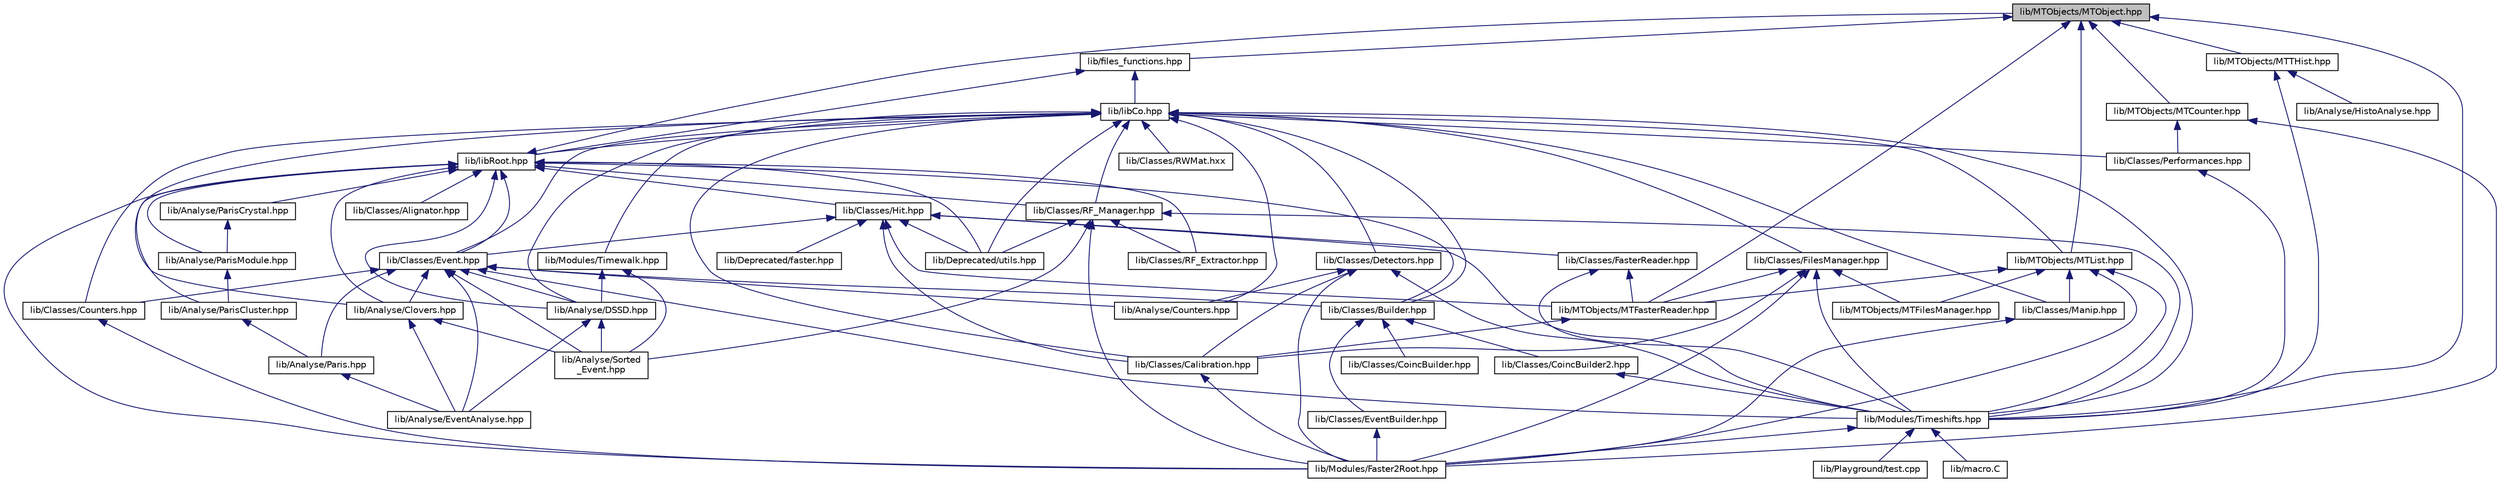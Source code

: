 digraph "lib/MTObjects/MTObject.hpp"
{
 // LATEX_PDF_SIZE
  edge [fontname="Helvetica",fontsize="10",labelfontname="Helvetica",labelfontsize="10"];
  node [fontname="Helvetica",fontsize="10",shape=record];
  Node1 [label="lib/MTObjects/MTObject.hpp",height=0.2,width=0.4,color="black", fillcolor="grey75", style="filled", fontcolor="black",tooltip=" "];
  Node1 -> Node2 [dir="back",color="midnightblue",fontsize="10",style="solid",fontname="Helvetica"];
  Node2 [label="lib/files_functions.hpp",height=0.2,width=0.4,color="black", fillcolor="white", style="filled",URL="$files__functions_8hpp.html",tooltip=" "];
  Node2 -> Node3 [dir="back",color="midnightblue",fontsize="10",style="solid",fontname="Helvetica"];
  Node3 [label="lib/libCo.hpp",height=0.2,width=0.4,color="black", fillcolor="white", style="filled",URL="$lib_co_8hpp.html",tooltip=" "];
  Node3 -> Node4 [dir="back",color="midnightblue",fontsize="10",style="solid",fontname="Helvetica"];
  Node4 [label="lib/Analyse/DSSD.hpp",height=0.2,width=0.4,color="black", fillcolor="white", style="filled",URL="$_d_s_s_d_8hpp.html",tooltip=" "];
  Node4 -> Node5 [dir="back",color="midnightblue",fontsize="10",style="solid",fontname="Helvetica"];
  Node5 [label="lib/Analyse/EventAnalyse.hpp",height=0.2,width=0.4,color="black", fillcolor="white", style="filled",URL="$_event_analyse_8hpp.html",tooltip=" "];
  Node4 -> Node6 [dir="back",color="midnightblue",fontsize="10",style="solid",fontname="Helvetica"];
  Node6 [label="lib/Analyse/Sorted\l_Event.hpp",height=0.2,width=0.4,color="black", fillcolor="white", style="filled",URL="$_sorted___event_8hpp.html",tooltip=" "];
  Node3 -> Node7 [dir="back",color="midnightblue",fontsize="10",style="solid",fontname="Helvetica"];
  Node7 [label="lib/Analyse/Counters.hpp",height=0.2,width=0.4,color="black", fillcolor="white", style="filled",URL="$_analyse_2_counters_8hpp.html",tooltip=" "];
  Node3 -> Node8 [dir="back",color="midnightblue",fontsize="10",style="solid",fontname="Helvetica"];
  Node8 [label="lib/Analyse/Clovers.hpp",height=0.2,width=0.4,color="black", fillcolor="white", style="filled",URL="$_clovers_8hpp.html",tooltip=" "];
  Node8 -> Node5 [dir="back",color="midnightblue",fontsize="10",style="solid",fontname="Helvetica"];
  Node8 -> Node6 [dir="back",color="midnightblue",fontsize="10",style="solid",fontname="Helvetica"];
  Node3 -> Node9 [dir="back",color="midnightblue",fontsize="10",style="solid",fontname="Helvetica"];
  Node9 [label="lib/Classes/Builder.hpp",height=0.2,width=0.4,color="black", fillcolor="white", style="filled",URL="$_builder_8hpp.html",tooltip=" "];
  Node9 -> Node10 [dir="back",color="midnightblue",fontsize="10",style="solid",fontname="Helvetica"];
  Node10 [label="lib/Classes/CoincBuilder2.hpp",height=0.2,width=0.4,color="black", fillcolor="white", style="filled",URL="$_coinc_builder2_8hpp.html",tooltip=" "];
  Node10 -> Node11 [dir="back",color="midnightblue",fontsize="10",style="solid",fontname="Helvetica"];
  Node11 [label="lib/Modules/Timeshifts.hpp",height=0.2,width=0.4,color="black", fillcolor="white", style="filled",URL="$_timeshifts_8hpp.html",tooltip=" "];
  Node11 -> Node12 [dir="back",color="midnightblue",fontsize="10",style="solid",fontname="Helvetica"];
  Node12 [label="lib/macro.C",height=0.2,width=0.4,color="black", fillcolor="white", style="filled",URL="$macro_8_c.html",tooltip=" "];
  Node11 -> Node13 [dir="back",color="midnightblue",fontsize="10",style="solid",fontname="Helvetica"];
  Node13 [label="lib/Playground/test.cpp",height=0.2,width=0.4,color="black", fillcolor="white", style="filled",URL="$test_8cpp.html",tooltip=" "];
  Node11 -> Node14 [dir="back",color="midnightblue",fontsize="10",style="solid",fontname="Helvetica"];
  Node14 [label="lib/Modules/Faster2Root.hpp",height=0.2,width=0.4,color="black", fillcolor="white", style="filled",URL="$_faster2_root_8hpp.html",tooltip=" "];
  Node9 -> Node15 [dir="back",color="midnightblue",fontsize="10",style="solid",fontname="Helvetica"];
  Node15 [label="lib/Classes/CoincBuilder.hpp",height=0.2,width=0.4,color="black", fillcolor="white", style="filled",URL="$_coinc_builder_8hpp.html",tooltip=" "];
  Node9 -> Node16 [dir="back",color="midnightblue",fontsize="10",style="solid",fontname="Helvetica"];
  Node16 [label="lib/Classes/EventBuilder.hpp",height=0.2,width=0.4,color="black", fillcolor="white", style="filled",URL="$_event_builder_8hpp.html",tooltip=" "];
  Node16 -> Node14 [dir="back",color="midnightblue",fontsize="10",style="solid",fontname="Helvetica"];
  Node3 -> Node17 [dir="back",color="midnightblue",fontsize="10",style="solid",fontname="Helvetica"];
  Node17 [label="lib/Classes/Counters.hpp",height=0.2,width=0.4,color="black", fillcolor="white", style="filled",URL="$_classes_2_counters_8hpp.html",tooltip=" "];
  Node17 -> Node14 [dir="back",color="midnightblue",fontsize="10",style="solid",fontname="Helvetica"];
  Node3 -> Node18 [dir="back",color="midnightblue",fontsize="10",style="solid",fontname="Helvetica"];
  Node18 [label="lib/Classes/Detectors.hpp",height=0.2,width=0.4,color="black", fillcolor="white", style="filled",URL="$_detectors_8hpp.html",tooltip=" "];
  Node18 -> Node7 [dir="back",color="midnightblue",fontsize="10",style="solid",fontname="Helvetica"];
  Node18 -> Node19 [dir="back",color="midnightblue",fontsize="10",style="solid",fontname="Helvetica"];
  Node19 [label="lib/Classes/Calibration.hpp",height=0.2,width=0.4,color="black", fillcolor="white", style="filled",URL="$_calibration_8hpp.html",tooltip=" "];
  Node19 -> Node14 [dir="back",color="midnightblue",fontsize="10",style="solid",fontname="Helvetica"];
  Node18 -> Node11 [dir="back",color="midnightblue",fontsize="10",style="solid",fontname="Helvetica"];
  Node18 -> Node14 [dir="back",color="midnightblue",fontsize="10",style="solid",fontname="Helvetica"];
  Node3 -> Node20 [dir="back",color="midnightblue",fontsize="10",style="solid",fontname="Helvetica"];
  Node20 [label="lib/Classes/Event.hpp",height=0.2,width=0.4,color="black", fillcolor="white", style="filled",URL="$_event_8hpp.html",tooltip=" "];
  Node20 -> Node4 [dir="back",color="midnightblue",fontsize="10",style="solid",fontname="Helvetica"];
  Node20 -> Node7 [dir="back",color="midnightblue",fontsize="10",style="solid",fontname="Helvetica"];
  Node20 -> Node8 [dir="back",color="midnightblue",fontsize="10",style="solid",fontname="Helvetica"];
  Node20 -> Node5 [dir="back",color="midnightblue",fontsize="10",style="solid",fontname="Helvetica"];
  Node20 -> Node21 [dir="back",color="midnightblue",fontsize="10",style="solid",fontname="Helvetica"];
  Node21 [label="lib/Analyse/Paris.hpp",height=0.2,width=0.4,color="black", fillcolor="white", style="filled",URL="$_paris_8hpp.html",tooltip=" "];
  Node21 -> Node5 [dir="back",color="midnightblue",fontsize="10",style="solid",fontname="Helvetica"];
  Node20 -> Node6 [dir="back",color="midnightblue",fontsize="10",style="solid",fontname="Helvetica"];
  Node20 -> Node9 [dir="back",color="midnightblue",fontsize="10",style="solid",fontname="Helvetica"];
  Node20 -> Node17 [dir="back",color="midnightblue",fontsize="10",style="solid",fontname="Helvetica"];
  Node20 -> Node11 [dir="back",color="midnightblue",fontsize="10",style="solid",fontname="Helvetica"];
  Node3 -> Node19 [dir="back",color="midnightblue",fontsize="10",style="solid",fontname="Helvetica"];
  Node3 -> Node22 [dir="back",color="midnightblue",fontsize="10",style="solid",fontname="Helvetica"];
  Node22 [label="lib/Classes/FilesManager.hpp",height=0.2,width=0.4,color="black", fillcolor="white", style="filled",URL="$_files_manager_8hpp.html",tooltip=" "];
  Node22 -> Node19 [dir="back",color="midnightblue",fontsize="10",style="solid",fontname="Helvetica"];
  Node22 -> Node11 [dir="back",color="midnightblue",fontsize="10",style="solid",fontname="Helvetica"];
  Node22 -> Node23 [dir="back",color="midnightblue",fontsize="10",style="solid",fontname="Helvetica"];
  Node23 [label="lib/MTObjects/MTFilesManager.hpp",height=0.2,width=0.4,color="black", fillcolor="white", style="filled",URL="$_m_t_files_manager_8hpp.html",tooltip=" "];
  Node22 -> Node24 [dir="back",color="midnightblue",fontsize="10",style="solid",fontname="Helvetica"];
  Node24 [label="lib/MTObjects/MTFasterReader.hpp",height=0.2,width=0.4,color="black", fillcolor="white", style="filled",URL="$_m_t_faster_reader_8hpp.html",tooltip=" "];
  Node24 -> Node19 [dir="back",color="midnightblue",fontsize="10",style="solid",fontname="Helvetica"];
  Node22 -> Node14 [dir="back",color="midnightblue",fontsize="10",style="solid",fontname="Helvetica"];
  Node3 -> Node25 [dir="back",color="midnightblue",fontsize="10",style="solid",fontname="Helvetica"];
  Node25 [label="lib/Classes/Manip.hpp",height=0.2,width=0.4,color="black", fillcolor="white", style="filled",URL="$_manip_8hpp.html",tooltip=" "];
  Node25 -> Node14 [dir="back",color="midnightblue",fontsize="10",style="solid",fontname="Helvetica"];
  Node3 -> Node26 [dir="back",color="midnightblue",fontsize="10",style="solid",fontname="Helvetica"];
  Node26 [label="lib/Classes/Performances.hpp",height=0.2,width=0.4,color="black", fillcolor="white", style="filled",URL="$_performances_8hpp.html",tooltip=" "];
  Node26 -> Node11 [dir="back",color="midnightblue",fontsize="10",style="solid",fontname="Helvetica"];
  Node3 -> Node27 [dir="back",color="midnightblue",fontsize="10",style="solid",fontname="Helvetica"];
  Node27 [label="lib/Classes/RF_Manager.hpp",height=0.2,width=0.4,color="black", fillcolor="white", style="filled",URL="$_r_f___manager_8hpp.html",tooltip=" "];
  Node27 -> Node6 [dir="back",color="midnightblue",fontsize="10",style="solid",fontname="Helvetica"];
  Node27 -> Node28 [dir="back",color="midnightblue",fontsize="10",style="solid",fontname="Helvetica"];
  Node28 [label="lib/Classes/RF_Extractor.hpp",height=0.2,width=0.4,color="black", fillcolor="white", style="filled",URL="$_r_f___extractor_8hpp.html",tooltip=" "];
  Node27 -> Node29 [dir="back",color="midnightblue",fontsize="10",style="solid",fontname="Helvetica"];
  Node29 [label="lib/Deprecated/utils.hpp",height=0.2,width=0.4,color="black", fillcolor="white", style="filled",URL="$utils_8hpp.html",tooltip=" "];
  Node27 -> Node11 [dir="back",color="midnightblue",fontsize="10",style="solid",fontname="Helvetica"];
  Node27 -> Node14 [dir="back",color="midnightblue",fontsize="10",style="solid",fontname="Helvetica"];
  Node3 -> Node30 [dir="back",color="midnightblue",fontsize="10",style="solid",fontname="Helvetica"];
  Node30 [label="lib/Classes/RWMat.hxx",height=0.2,width=0.4,color="black", fillcolor="white", style="filled",URL="$_r_w_mat_8hxx.html",tooltip=" "];
  Node3 -> Node29 [dir="back",color="midnightblue",fontsize="10",style="solid",fontname="Helvetica"];
  Node3 -> Node31 [dir="back",color="midnightblue",fontsize="10",style="solid",fontname="Helvetica"];
  Node31 [label="lib/libRoot.hpp",height=0.2,width=0.4,color="black", fillcolor="white", style="filled",URL="$lib_root_8hpp.html",tooltip=" "];
  Node31 -> Node4 [dir="back",color="midnightblue",fontsize="10",style="solid",fontname="Helvetica"];
  Node31 -> Node8 [dir="back",color="midnightblue",fontsize="10",style="solid",fontname="Helvetica"];
  Node31 -> Node32 [dir="back",color="midnightblue",fontsize="10",style="solid",fontname="Helvetica"];
  Node32 [label="lib/Analyse/ParisCrystal.hpp",height=0.2,width=0.4,color="black", fillcolor="white", style="filled",URL="$_paris_crystal_8hpp.html",tooltip=" "];
  Node32 -> Node33 [dir="back",color="midnightblue",fontsize="10",style="solid",fontname="Helvetica"];
  Node33 [label="lib/Analyse/ParisModule.hpp",height=0.2,width=0.4,color="black", fillcolor="white", style="filled",URL="$_paris_module_8hpp.html",tooltip=" "];
  Node33 -> Node34 [dir="back",color="midnightblue",fontsize="10",style="solid",fontname="Helvetica"];
  Node34 [label="lib/Analyse/ParisCluster.hpp",height=0.2,width=0.4,color="black", fillcolor="white", style="filled",URL="$_paris_cluster_8hpp.html",tooltip=" "];
  Node34 -> Node21 [dir="back",color="midnightblue",fontsize="10",style="solid",fontname="Helvetica"];
  Node31 -> Node33 [dir="back",color="midnightblue",fontsize="10",style="solid",fontname="Helvetica"];
  Node31 -> Node34 [dir="back",color="midnightblue",fontsize="10",style="solid",fontname="Helvetica"];
  Node31 -> Node35 [dir="back",color="midnightblue",fontsize="10",style="solid",fontname="Helvetica"];
  Node35 [label="lib/Classes/Alignator.hpp",height=0.2,width=0.4,color="black", fillcolor="white", style="filled",URL="$_alignator_8hpp.html",tooltip=" "];
  Node31 -> Node9 [dir="back",color="midnightblue",fontsize="10",style="solid",fontname="Helvetica"];
  Node31 -> Node20 [dir="back",color="midnightblue",fontsize="10",style="solid",fontname="Helvetica"];
  Node31 -> Node36 [dir="back",color="midnightblue",fontsize="10",style="solid",fontname="Helvetica"];
  Node36 [label="lib/Classes/Hit.hpp",height=0.2,width=0.4,color="black", fillcolor="white", style="filled",URL="$_hit_8hpp.html",tooltip=" "];
  Node36 -> Node20 [dir="back",color="midnightblue",fontsize="10",style="solid",fontname="Helvetica"];
  Node36 -> Node19 [dir="back",color="midnightblue",fontsize="10",style="solid",fontname="Helvetica"];
  Node36 -> Node37 [dir="back",color="midnightblue",fontsize="10",style="solid",fontname="Helvetica"];
  Node37 [label="lib/Classes/FasterReader.hpp",height=0.2,width=0.4,color="black", fillcolor="white", style="filled",URL="$_faster_reader_8hpp.html",tooltip=" "];
  Node37 -> Node11 [dir="back",color="midnightblue",fontsize="10",style="solid",fontname="Helvetica"];
  Node37 -> Node24 [dir="back",color="midnightblue",fontsize="10",style="solid",fontname="Helvetica"];
  Node36 -> Node38 [dir="back",color="midnightblue",fontsize="10",style="solid",fontname="Helvetica"];
  Node38 [label="lib/Deprecated/faster.hpp",height=0.2,width=0.4,color="black", fillcolor="white", style="filled",URL="$faster_8hpp.html",tooltip=" "];
  Node36 -> Node29 [dir="back",color="midnightblue",fontsize="10",style="solid",fontname="Helvetica"];
  Node36 -> Node11 [dir="back",color="midnightblue",fontsize="10",style="solid",fontname="Helvetica"];
  Node36 -> Node24 [dir="back",color="midnightblue",fontsize="10",style="solid",fontname="Helvetica"];
  Node31 -> Node27 [dir="back",color="midnightblue",fontsize="10",style="solid",fontname="Helvetica"];
  Node31 -> Node28 [dir="back",color="midnightblue",fontsize="10",style="solid",fontname="Helvetica"];
  Node31 -> Node29 [dir="back",color="midnightblue",fontsize="10",style="solid",fontname="Helvetica"];
  Node31 -> Node1 [dir="back",color="midnightblue",fontsize="10",style="solid",fontname="Helvetica"];
  Node31 -> Node14 [dir="back",color="midnightblue",fontsize="10",style="solid",fontname="Helvetica"];
  Node3 -> Node11 [dir="back",color="midnightblue",fontsize="10",style="solid",fontname="Helvetica"];
  Node3 -> Node39 [dir="back",color="midnightblue",fontsize="10",style="solid",fontname="Helvetica"];
  Node39 [label="lib/Modules/Timewalk.hpp",height=0.2,width=0.4,color="black", fillcolor="white", style="filled",URL="$_timewalk_8hpp.html",tooltip=" "];
  Node39 -> Node4 [dir="back",color="midnightblue",fontsize="10",style="solid",fontname="Helvetica"];
  Node39 -> Node6 [dir="back",color="midnightblue",fontsize="10",style="solid",fontname="Helvetica"];
  Node3 -> Node40 [dir="back",color="midnightblue",fontsize="10",style="solid",fontname="Helvetica"];
  Node40 [label="lib/MTObjects/MTList.hpp",height=0.2,width=0.4,color="black", fillcolor="white", style="filled",URL="$_m_t_list_8hpp.html",tooltip=" "];
  Node40 -> Node25 [dir="back",color="midnightblue",fontsize="10",style="solid",fontname="Helvetica"];
  Node40 -> Node11 [dir="back",color="midnightblue",fontsize="10",style="solid",fontname="Helvetica"];
  Node40 -> Node23 [dir="back",color="midnightblue",fontsize="10",style="solid",fontname="Helvetica"];
  Node40 -> Node24 [dir="back",color="midnightblue",fontsize="10",style="solid",fontname="Helvetica"];
  Node40 -> Node14 [dir="back",color="midnightblue",fontsize="10",style="solid",fontname="Helvetica"];
  Node2 -> Node31 [dir="back",color="midnightblue",fontsize="10",style="solid",fontname="Helvetica"];
  Node1 -> Node11 [dir="back",color="midnightblue",fontsize="10",style="solid",fontname="Helvetica"];
  Node1 -> Node41 [dir="back",color="midnightblue",fontsize="10",style="solid",fontname="Helvetica"];
  Node41 [label="lib/MTObjects/MTCounter.hpp",height=0.2,width=0.4,color="black", fillcolor="white", style="filled",URL="$_m_t_counter_8hpp.html",tooltip=" "];
  Node41 -> Node26 [dir="back",color="midnightblue",fontsize="10",style="solid",fontname="Helvetica"];
  Node41 -> Node14 [dir="back",color="midnightblue",fontsize="10",style="solid",fontname="Helvetica"];
  Node1 -> Node40 [dir="back",color="midnightblue",fontsize="10",style="solid",fontname="Helvetica"];
  Node1 -> Node24 [dir="back",color="midnightblue",fontsize="10",style="solid",fontname="Helvetica"];
  Node1 -> Node42 [dir="back",color="midnightblue",fontsize="10",style="solid",fontname="Helvetica"];
  Node42 [label="lib/MTObjects/MTTHist.hpp",height=0.2,width=0.4,color="black", fillcolor="white", style="filled",URL="$_m_t_t_hist_8hpp.html",tooltip=" "];
  Node42 -> Node43 [dir="back",color="midnightblue",fontsize="10",style="solid",fontname="Helvetica"];
  Node43 [label="lib/Analyse/HistoAnalyse.hpp",height=0.2,width=0.4,color="black", fillcolor="white", style="filled",URL="$_histo_analyse_8hpp.html",tooltip=" "];
  Node42 -> Node11 [dir="back",color="midnightblue",fontsize="10",style="solid",fontname="Helvetica"];
}
